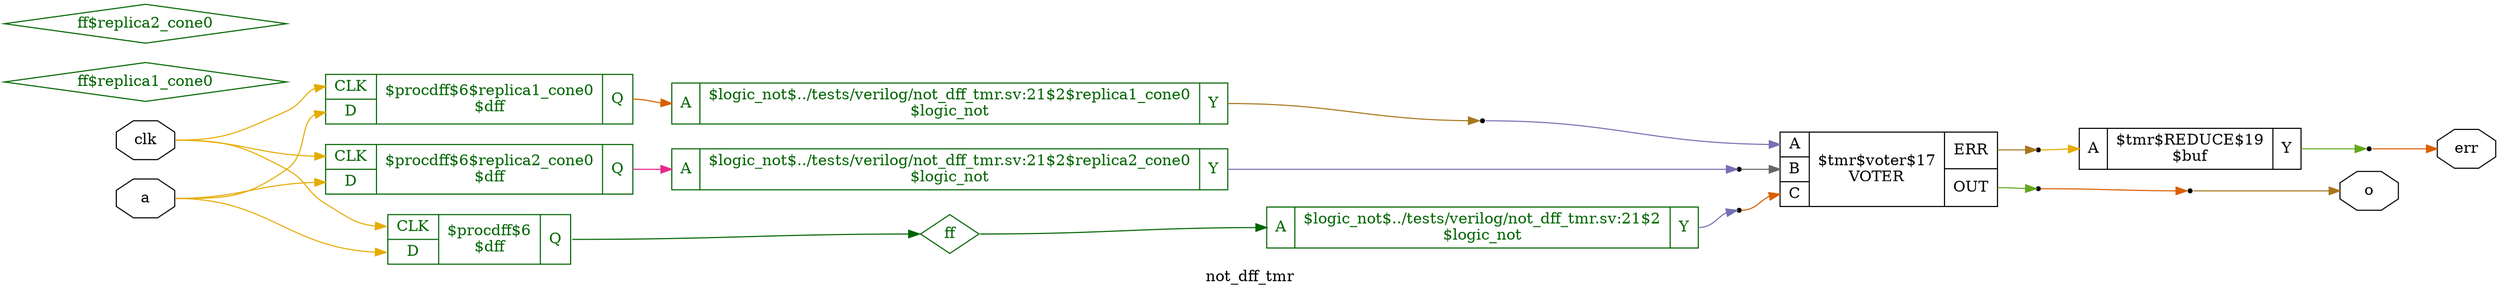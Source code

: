 digraph "not_dff_tmr" {
label="not_dff_tmr";
rankdir="LR";
remincross=true;
n14 [ shape=octagon, label="a", color="black", fontcolor="black"];
n15 [ shape=octagon, label="clk", color="black", fontcolor="black"];
n16 [ shape=octagon, label="err", color="black", fontcolor="black"];
n17 [ shape=diamond, label="ff", color="darkgreen", fontcolor="darkgreen"];
n18 [ shape=diamond, label="ff$replica1_cone0", color="darkgreen", fontcolor="darkgreen"];
n19 [ shape=diamond, label="ff$replica2_cone0", color="darkgreen", fontcolor="darkgreen"];
n20 [ shape=octagon, label="o", color="black", fontcolor="black"];
c23 [ shape=record, label="{{<p21> A}|$tmr$REDUCE$19\n$buf|{<p22> Y}}",  ];
c28 [ shape=record, label="{{<p21> A|<p24> B|<p25> C}|$tmr$voter$17\nVOTER|{<p26> ERR|<p27> OUT}}",  ];
c32 [ shape=record, label="{{<p29> CLK|<p30> D}|$procdff$6$replica2_cone0\n$dff|{<p31> Q}}", color="darkgreen", fontcolor="darkgreen" ];
c33 [ shape=record, label="{{<p29> CLK|<p30> D}|$procdff$6$replica1_cone0\n$dff|{<p31> Q}}", color="darkgreen", fontcolor="darkgreen" ];
c34 [ shape=record, label="{{<p21> A}|$logic_not$../tests/verilog/not_dff_tmr.sv:21$2\n$logic_not|{<p22> Y}}", color="darkgreen", fontcolor="darkgreen" ];
c35 [ shape=record, label="{{<p21> A}|$logic_not$../tests/verilog/not_dff_tmr.sv:21$2$replica1_cone0\n$logic_not|{<p22> Y}}", color="darkgreen", fontcolor="darkgreen" ];
c36 [ shape=record, label="{{<p21> A}|$logic_not$../tests/verilog/not_dff_tmr.sv:21$2$replica2_cone0\n$logic_not|{<p22> Y}}", color="darkgreen", fontcolor="darkgreen" ];
c37 [ shape=record, label="{{<p29> CLK|<p30> D}|$procdff$6\n$dff|{<p31> Q}}", color="darkgreen", fontcolor="darkgreen" ];
x0 [shape=point, ];
x1 [shape=point, ];
x2 [shape=point, ];
x3 [shape=point, ];
x4 [shape=point, ];
x5 [shape=point, ];
x6 [shape=point, ];
c32:p31:e -> c36:p21:w [colorscheme="dark28", color="4", fontcolor="4", label=""];
c34:p22:e -> x2:w [colorscheme="dark28", color="3", fontcolor="3", label=""];
c36:p22:e -> x1:w [colorscheme="dark28", color="3", fontcolor="3", label=""];
c35:p22:e -> x0:w [colorscheme="dark28", color="7", fontcolor="7", label=""];
x3:e -> x5:w [colorscheme="dark28", color="2", fontcolor="2", label=""];
n14:e -> c32:p30:w [colorscheme="dark28", color="6", fontcolor="6", label=""];
n14:e -> c33:p30:w [colorscheme="dark28", color="6", fontcolor="6", label=""];
n14:e -> c37:p30:w [colorscheme="dark28", color="6", fontcolor="6", label=""];
n15:e -> c32:p29:w [colorscheme="dark28", color="6", fontcolor="6", label=""];
n15:e -> c33:p29:w [colorscheme="dark28", color="6", fontcolor="6", label=""];
n15:e -> c37:p29:w [colorscheme="dark28", color="6", fontcolor="6", label=""];
x6:e -> n16:w [colorscheme="dark28", color="2", fontcolor="2", label=""];
c37:p31:e -> n17:w [color="darkgreen", fontcolor="darkgreen", label=""];
n17:e -> c34:p21:w [color="darkgreen", fontcolor="darkgreen", label=""];
c33:p31:e -> c35:p21:w [colorscheme="dark28", color="2", fontcolor="2", label=""];
x5:e -> n20:w [colorscheme="dark28", color="7", fontcolor="7", label=""];
c23:p22:e -> x6:w [colorscheme="dark28", color="5", fontcolor="5", label=""];
c28:p26:e -> x4:w [colorscheme="dark28", color="7", fontcolor="7", label=""];
c28:p27:e -> x3:w [colorscheme="dark28", color="5", fontcolor="5", label=""];
x2:e -> c28:p25:w [colorscheme="dark28", color="2", fontcolor="2", label=""];
x1:e -> c28:p24:w [colorscheme="dark28", color="8", fontcolor="8", label=""];
x0:e -> c28:p21:w [colorscheme="dark28", color="3", fontcolor="3", label=""];
x4:e -> c23:p21:w [colorscheme="dark28", color="6", fontcolor="6", label=""];
}
